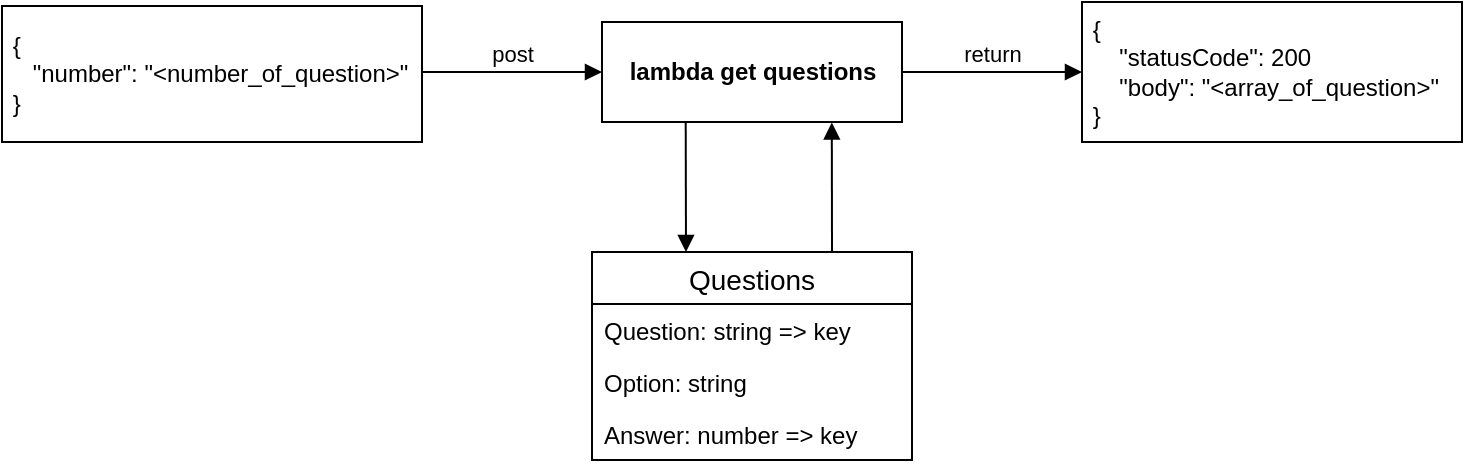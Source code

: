 <mxfile version="13.0.3" type="device"><diagram id="LmiO81lHlUFDfzUNb-GG" name="Page-1"><mxGraphModel dx="1395" dy="1029" grid="1" gridSize="10" guides="1" tooltips="1" connect="1" arrows="1" fold="1" page="1" pageScale="1" pageWidth="1700" pageHeight="1100" math="0" shadow="0"><root><mxCell id="0"/><mxCell id="1" parent="0"/><mxCell id="O3nHzAaQQEOzFux-g76J-5" value="&lt;b&gt;lambda get questions&lt;/b&gt;" style="html=1;" vertex="1" parent="1"><mxGeometry x="350" y="105" width="150" height="50" as="geometry"/></mxCell><mxCell id="O3nHzAaQQEOzFux-g76J-23" value="&lt;span&gt;&amp;nbsp;{&lt;/span&gt;&lt;br style=&quot;padding: 0px ; margin: 0px&quot;&gt;&lt;span&gt;&amp;nbsp; &amp;nbsp; &quot;number&quot;: &quot;&amp;lt;number_of_question&amp;gt;&quot;&lt;/span&gt;&lt;br style=&quot;padding: 0px ; margin: 0px&quot;&gt;&lt;span&gt;&amp;nbsp;}&lt;/span&gt;" style="html=1;align=left;" vertex="1" parent="1"><mxGeometry x="50" y="97" width="210" height="68" as="geometry"/></mxCell><mxCell id="O3nHzAaQQEOzFux-g76J-24" value="post" style="html=1;verticalAlign=bottom;endArrow=block;entryX=0;entryY=0.5;entryDx=0;entryDy=0;" edge="1" parent="1" target="O3nHzAaQQEOzFux-g76J-5"><mxGeometry width="80" relative="1" as="geometry"><mxPoint x="260" y="130" as="sourcePoint"/><mxPoint x="340" y="130" as="targetPoint"/></mxGeometry></mxCell><mxCell id="O3nHzAaQQEOzFux-g76J-25" value="&amp;nbsp;{&lt;br&gt;&amp;nbsp; &amp;nbsp; &amp;nbsp;&quot;statusCode&quot;: 200&lt;br&gt;&amp;nbsp; &amp;nbsp; &amp;nbsp;&quot;body&quot;: &quot;&amp;lt;array_of_question&amp;gt;&quot;&lt;br&gt;&amp;nbsp;}" style="html=1;align=left;" vertex="1" parent="1"><mxGeometry x="590" y="95" width="190" height="70" as="geometry"/></mxCell><mxCell id="O3nHzAaQQEOzFux-g76J-26" value="return" style="html=1;verticalAlign=bottom;endArrow=block;exitX=1;exitY=0.5;exitDx=0;exitDy=0;entryX=0;entryY=0.5;entryDx=0;entryDy=0;" edge="1" parent="1" source="O3nHzAaQQEOzFux-g76J-5" target="O3nHzAaQQEOzFux-g76J-25"><mxGeometry width="80" relative="1" as="geometry"><mxPoint x="570" y="240" as="sourcePoint"/><mxPoint x="650" y="240" as="targetPoint"/></mxGeometry></mxCell><mxCell id="O3nHzAaQQEOzFux-g76J-28" value="Questions" style="swimlane;fontStyle=0;childLayout=stackLayout;horizontal=1;startSize=26;horizontalStack=0;resizeParent=1;resizeParentMax=0;resizeLast=0;collapsible=1;marginBottom=0;align=center;fontSize=14;" vertex="1" parent="1"><mxGeometry x="345" y="220" width="160" height="104" as="geometry"/></mxCell><mxCell id="O3nHzAaQQEOzFux-g76J-29" value="Question: string =&gt; key" style="text;strokeColor=none;fillColor=none;spacingLeft=4;spacingRight=4;overflow=hidden;rotatable=0;points=[[0,0.5],[1,0.5]];portConstraint=eastwest;fontSize=12;" vertex="1" parent="O3nHzAaQQEOzFux-g76J-28"><mxGeometry y="26" width="160" height="26" as="geometry"/></mxCell><mxCell id="O3nHzAaQQEOzFux-g76J-30" value="Option: string" style="text;strokeColor=none;fillColor=none;spacingLeft=4;spacingRight=4;overflow=hidden;rotatable=0;points=[[0,0.5],[1,0.5]];portConstraint=eastwest;fontSize=12;" vertex="1" parent="O3nHzAaQQEOzFux-g76J-28"><mxGeometry y="52" width="160" height="26" as="geometry"/></mxCell><mxCell id="O3nHzAaQQEOzFux-g76J-31" value="Answer: number =&gt; key" style="text;strokeColor=none;fillColor=none;spacingLeft=4;spacingRight=4;overflow=hidden;rotatable=0;points=[[0,0.5],[1,0.5]];portConstraint=eastwest;fontSize=12;" vertex="1" parent="O3nHzAaQQEOzFux-g76J-28"><mxGeometry y="78" width="160" height="26" as="geometry"/></mxCell><mxCell id="O3nHzAaQQEOzFux-g76J-33" value="" style="html=1;verticalAlign=bottom;endArrow=block;entryX=0.25;entryY=0;entryDx=0;entryDy=0;exitX=0.279;exitY=0.999;exitDx=0;exitDy=0;exitPerimeter=0;" edge="1" parent="1" source="O3nHzAaQQEOzFux-g76J-5"><mxGeometry width="80" relative="1" as="geometry"><mxPoint x="390" y="150" as="sourcePoint"/><mxPoint x="392" y="220.0" as="targetPoint"/></mxGeometry></mxCell><mxCell id="O3nHzAaQQEOzFux-g76J-34" value="" style="html=1;verticalAlign=bottom;endArrow=block;exitX=0.75;exitY=0;exitDx=0;exitDy=0;entryX=0.766;entryY=1.004;entryDx=0;entryDy=0;entryPerimeter=0;" edge="1" parent="1" source="O3nHzAaQQEOzFux-g76J-28" target="O3nHzAaQQEOzFux-g76J-5"><mxGeometry width="80" relative="1" as="geometry"><mxPoint x="670" y="370" as="sourcePoint"/><mxPoint x="750" y="370" as="targetPoint"/></mxGeometry></mxCell></root></mxGraphModel></diagram></mxfile>